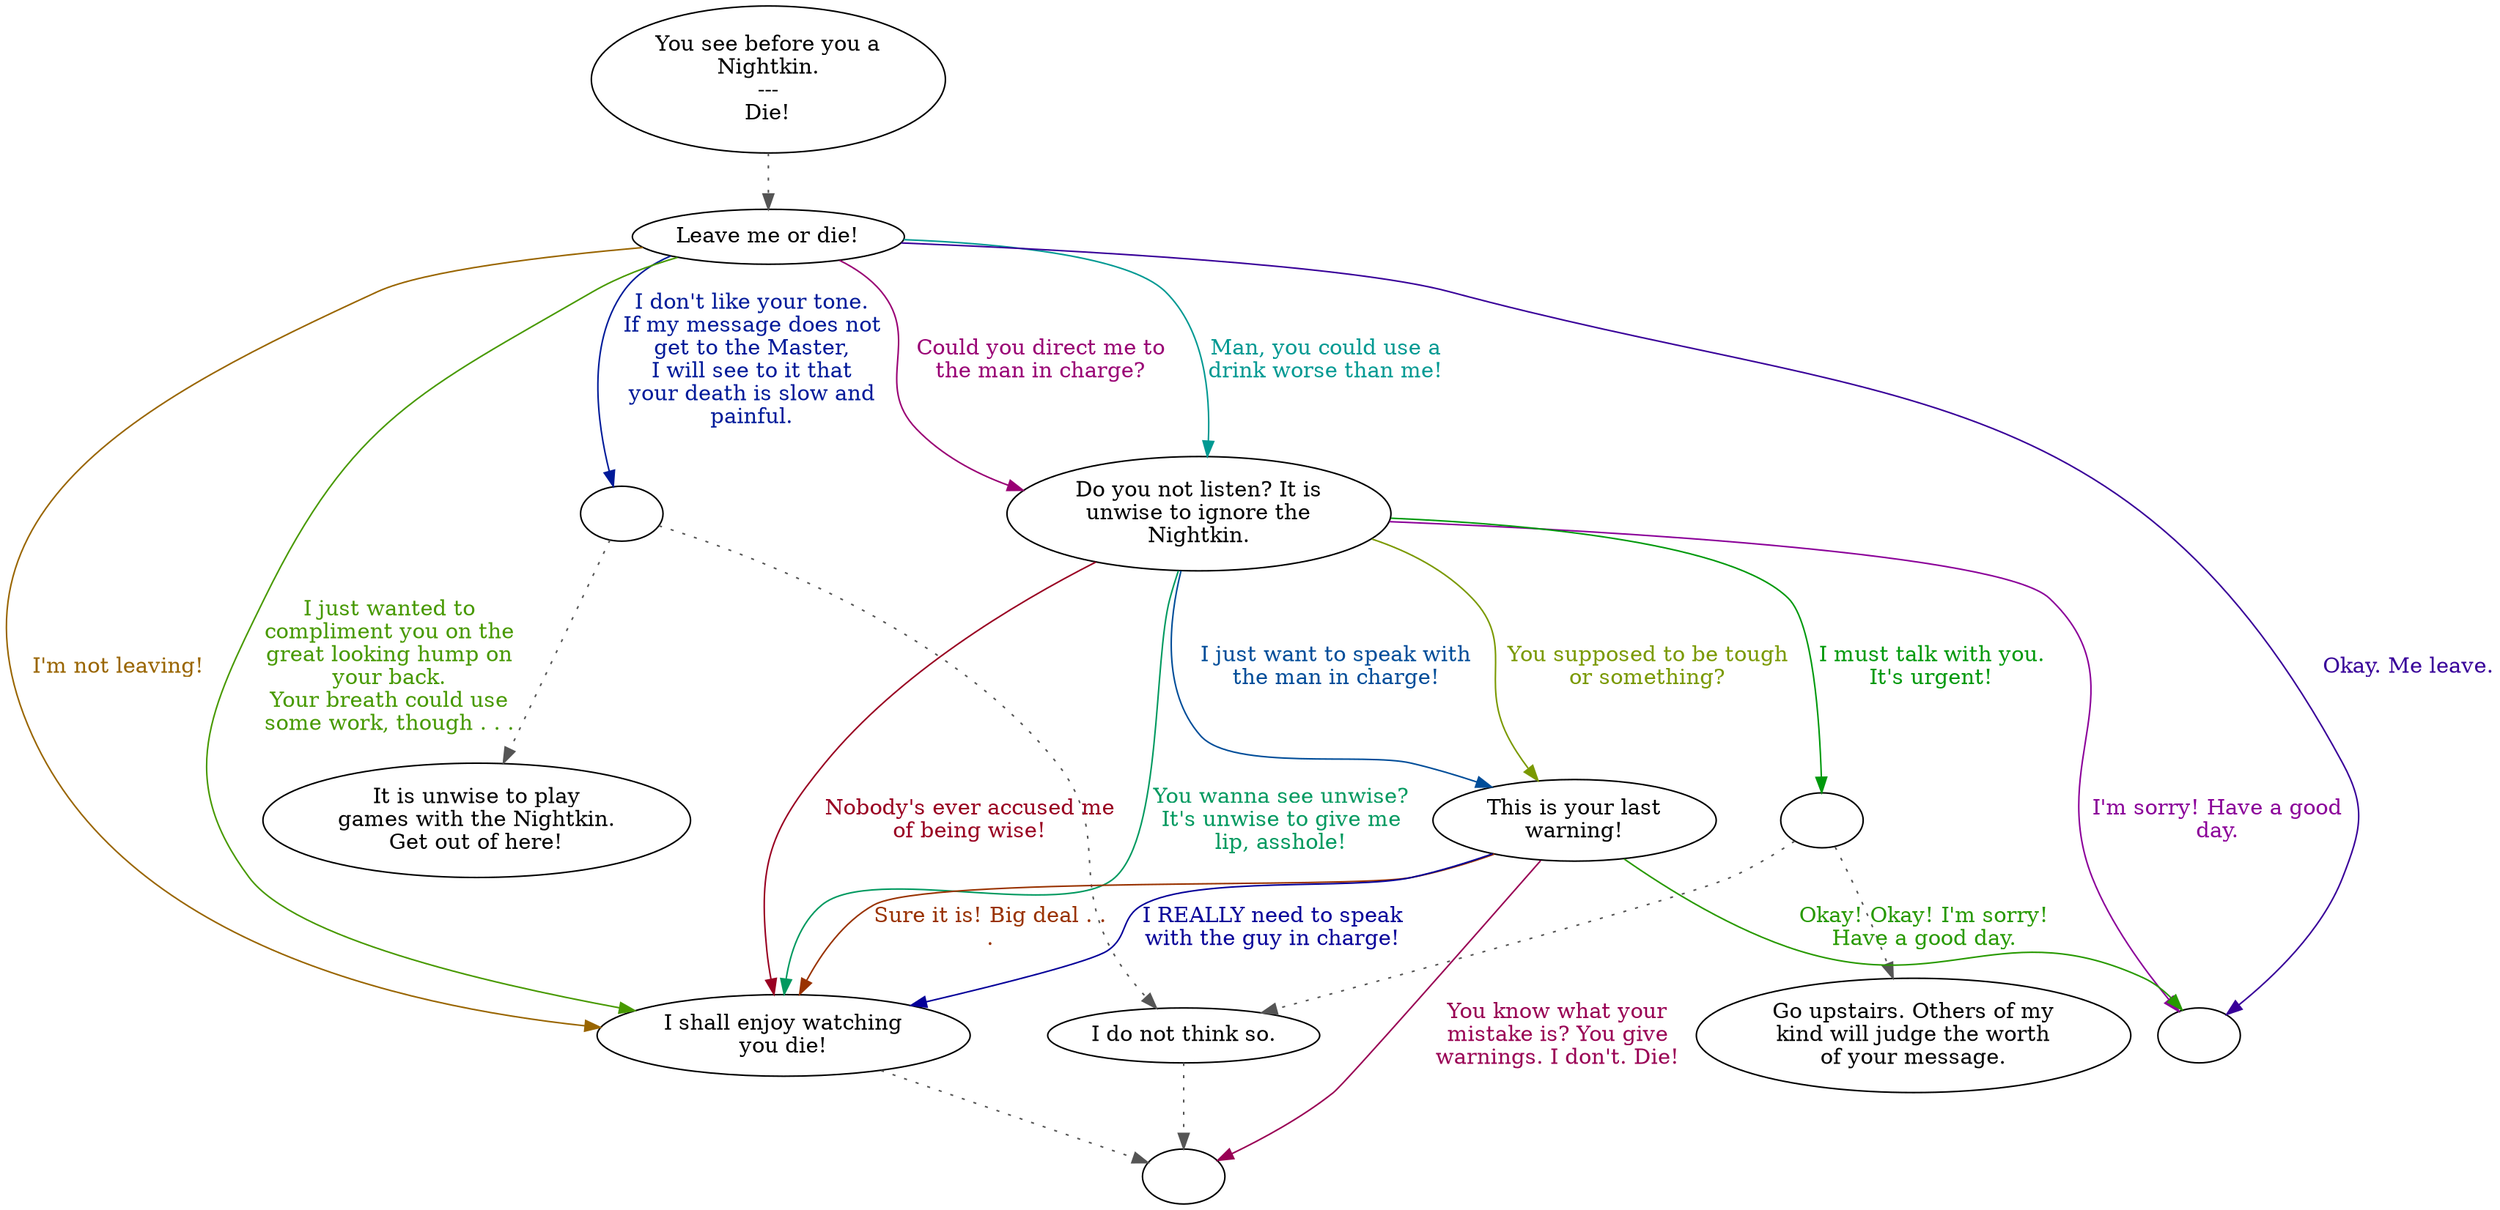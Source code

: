 digraph CHIDNITE {
  "start" [style=filled       fillcolor="#FFFFFF"       color="#000000"]
  "start" -> "Nightkin01" [style=dotted color="#555555"]
  "start" [label="You see before you a\nNightkin.\n---\nDie!"]
  "Nightkin01" [style=filled       fillcolor="#FFFFFF"       color="#000000"]
  "Nightkin01" [label="Leave me or die!"]
  "Nightkin01" -> "Nightkin01a" [label="I don't like your tone.\nIf my message does not\nget to the Master,\nI will see to it that\nyour death is slow and\npainful." color="#001A99" fontcolor="#001A99"]
  "Nightkin01" -> "Nightkin04" [label="I just wanted to\ncompliment you on the\ngreat looking hump on\nyour back.\nYour breath could use\nsome work, though . . ." color="#479900" fontcolor="#479900"]
  "Nightkin01" -> "Nightkin05" [label="Could you direct me to\nthe man in charge?" color="#990074" fontcolor="#990074"]
  "Nightkin01" -> "Nightkin05" [label="Man, you could use a\ndrink worse than me!" color="#009992" fontcolor="#009992"]
  "Nightkin01" -> "Nightkin04" [label="I'm not leaving!" color="#996500" fontcolor="#996500"]
  "Nightkin01" -> "Nightkinend" [label="Okay. Me leave." color="#380099" fontcolor="#380099"]
  "Nightkin01a" [style=filled       fillcolor="#FFFFFF"       color="#000000"]
  "Nightkin01a" -> "Nightkin02" [style=dotted color="#555555"]
  "Nightkin01a" -> "Nightkin03" [style=dotted color="#555555"]
  "Nightkin01a" [label=""]
  "Nightkin02" [style=filled       fillcolor="#FFFFFF"       color="#000000"]
  "Nightkin02" [label="It is unwise to play\ngames with the Nightkin.\nGet out of here!"]
  "Nightkin03" [style=filled       fillcolor="#FFFFFF"       color="#000000"]
  "Nightkin03" -> "Combat" [style=dotted color="#555555"]
  "Nightkin03" [label="I do not think so."]
  "Nightkin04" [style=filled       fillcolor="#FFFFFF"       color="#000000"]
  "Nightkin04" -> "Combat" [style=dotted color="#555555"]
  "Nightkin04" [label="I shall enjoy watching\nyou die!"]
  "Nightkin05" [style=filled       fillcolor="#FFFFFF"       color="#000000"]
  "Nightkin05" [label="Do you not listen? It is\nunwise to ignore the\nNightkin."]
  "Nightkin05" -> "Nightkin05a" [label="I must talk with you.\nIt's urgent!" color="#00990C" fontcolor="#00990C"]
  "Nightkin05" -> "Nightkin04" [label="Nobody's ever accused me\nof being wise!" color="#990021" fontcolor="#990021"]
  "Nightkin05" -> "Nightkin07" [label="I just want to speak with\nthe man in charge!" color="#004D99" fontcolor="#004D99"]
  "Nightkin05" -> "Nightkin07" [label="You supposed to be tough\nor something?" color="#7A9900" fontcolor="#7A9900"]
  "Nightkin05" -> "Nightkinend" [label="I'm sorry! Have a good\nday." color="#8B0099" fontcolor="#8B0099"]
  "Nightkin05" -> "Nightkin04" [label="You wanna see unwise?\nIt's unwise to give me\nlip, asshole!" color="#00995F" fontcolor="#00995F"]
  "Nightkin05a" [style=filled       fillcolor="#FFFFFF"       color="#000000"]
  "Nightkin05a" -> "Nightkin06" [style=dotted color="#555555"]
  "Nightkin05a" -> "Nightkin03" [style=dotted color="#555555"]
  "Nightkin05a" [label=""]
  "Nightkin06" [style=filled       fillcolor="#FFFFFF"       color="#000000"]
  "Nightkin06" [label="Go upstairs. Others of my\nkind will judge the worth\nof your message."]
  "Nightkin07" [style=filled       fillcolor="#FFFFFF"       color="#000000"]
  "Nightkin07" [label="This is your last\nwarning!"]
  "Nightkin07" -> "Nightkin04" [label="Sure it is! Big deal . .\n." color="#993200" fontcolor="#993200"]
  "Nightkin07" -> "Nightkin04" [label="I REALLY need to speak\nwith the guy in charge!" color="#050099" fontcolor="#050099"]
  "Nightkin07" -> "Nightkinend" [label="Okay! Okay! I'm sorry!\nHave a good day." color="#279900" fontcolor="#279900"]
  "Nightkin07" -> "Combat" [label="You know what your\nmistake is? You give\nwarnings. I don't. Die!" color="#990054" fontcolor="#990054"]
  "Nightkinend" [style=filled       fillcolor="#FFFFFF"       color="#000000"]
  "Nightkinend" [label=""]
  "Combat" [style=filled       fillcolor="#FFFFFF"       color="#000000"]
  "Combat" [label=""]
}